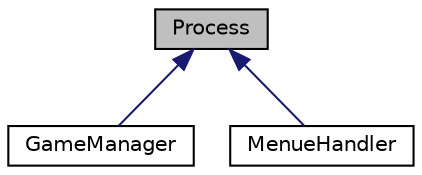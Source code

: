digraph "Process"
{
 // LATEX_PDF_SIZE
  edge [fontname="Helvetica",fontsize="10",labelfontname="Helvetica",labelfontsize="10"];
  node [fontname="Helvetica",fontsize="10",shape=record];
  Node1 [label="Process",height=0.2,width=0.4,color="black", fillcolor="grey75", style="filled", fontcolor="black",tooltip="Application unit that can be run by the RetrisOS."];
  Node1 -> Node2 [dir="back",color="midnightblue",fontsize="10",style="solid",fontname="Helvetica"];
  Node2 [label="GameManager",height=0.2,width=0.4,color="black", fillcolor="white", style="filled",URL="$classGameManager.html",tooltip="Manages the gameplay of up to two RetrisGame instances."];
  Node1 -> Node3 [dir="back",color="midnightblue",fontsize="10",style="solid",fontname="Helvetica"];
  Node3 [label="MenueHandler",height=0.2,width=0.4,color="black", fillcolor="white", style="filled",URL="$classMenueHandler.html",tooltip="Controls the currently running menue and can change between up to 3 menus."];
}
